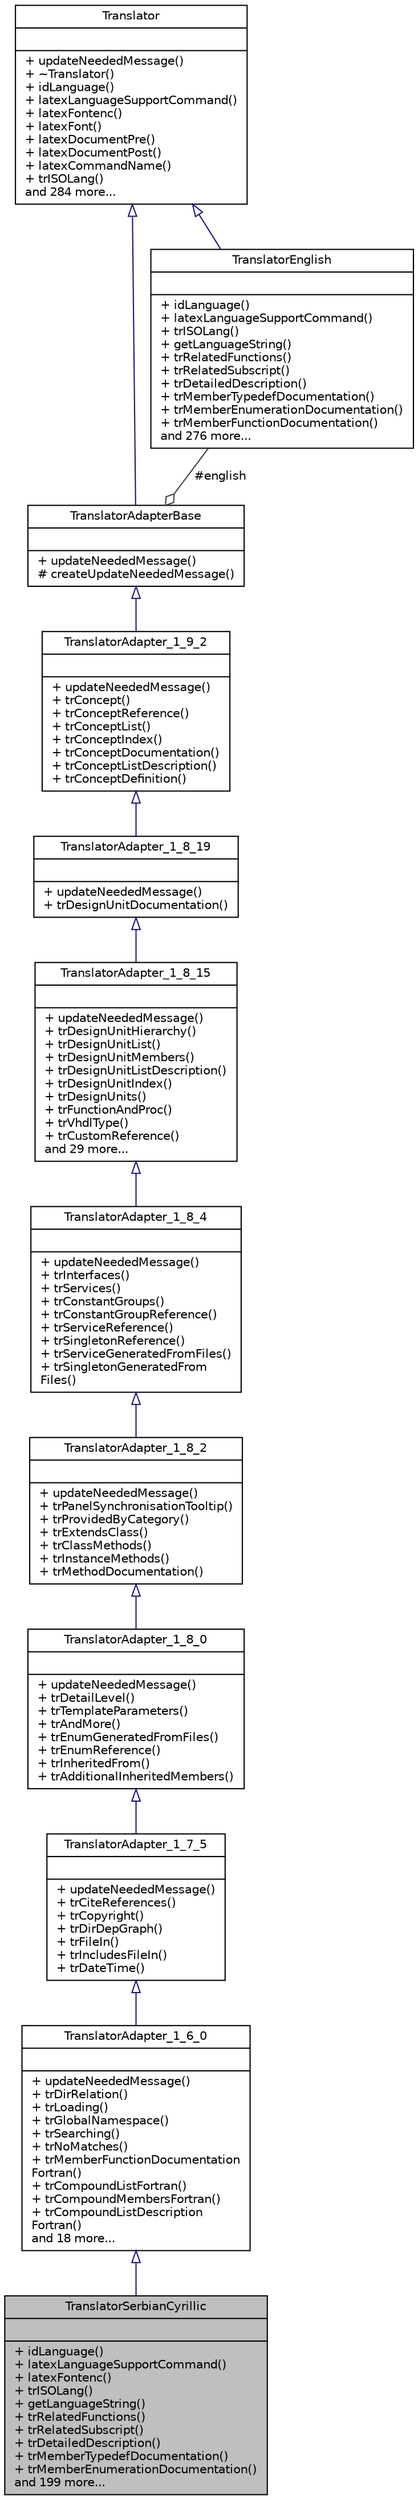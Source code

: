 digraph "TranslatorSerbianCyrillic"
{
 // LATEX_PDF_SIZE
  edge [fontname="Helvetica",fontsize="10",labelfontname="Helvetica",labelfontsize="10"];
  node [fontname="Helvetica",fontsize="10",shape=record];
  Node1 [label="{TranslatorSerbianCyrillic\n||+ idLanguage()\l+ latexLanguageSupportCommand()\l+ latexFontenc()\l+ trISOLang()\l+ getLanguageString()\l+ trRelatedFunctions()\l+ trRelatedSubscript()\l+ trDetailedDescription()\l+ trMemberTypedefDocumentation()\l+ trMemberEnumerationDocumentation()\land 199 more...\l}",height=0.2,width=0.4,color="black", fillcolor="grey75", style="filled", fontcolor="black",tooltip=" "];
  Node2 -> Node1 [dir="back",color="midnightblue",fontsize="10",style="solid",arrowtail="onormal"];
  Node2 [label="{TranslatorAdapter_1_6_0\n||+ updateNeededMessage()\l+ trDirRelation()\l+ trLoading()\l+ trGlobalNamespace()\l+ trSearching()\l+ trNoMatches()\l+ trMemberFunctionDocumentation\lFortran()\l+ trCompoundListFortran()\l+ trCompoundMembersFortran()\l+ trCompoundListDescription\lFortran()\land 18 more...\l}",height=0.2,width=0.4,color="black", fillcolor="white", style="filled",URL="$classTranslatorAdapter__1__6__0.html",tooltip=" "];
  Node3 -> Node2 [dir="back",color="midnightblue",fontsize="10",style="solid",arrowtail="onormal"];
  Node3 [label="{TranslatorAdapter_1_7_5\n||+ updateNeededMessage()\l+ trCiteReferences()\l+ trCopyright()\l+ trDirDepGraph()\l+ trFileIn()\l+ trIncludesFileIn()\l+ trDateTime()\l}",height=0.2,width=0.4,color="black", fillcolor="white", style="filled",URL="$classTranslatorAdapter__1__7__5.html",tooltip=" "];
  Node4 -> Node3 [dir="back",color="midnightblue",fontsize="10",style="solid",arrowtail="onormal"];
  Node4 [label="{TranslatorAdapter_1_8_0\n||+ updateNeededMessage()\l+ trDetailLevel()\l+ trTemplateParameters()\l+ trAndMore()\l+ trEnumGeneratedFromFiles()\l+ trEnumReference()\l+ trInheritedFrom()\l+ trAdditionalInheritedMembers()\l}",height=0.2,width=0.4,color="black", fillcolor="white", style="filled",URL="$classTranslatorAdapter__1__8__0.html",tooltip=" "];
  Node5 -> Node4 [dir="back",color="midnightblue",fontsize="10",style="solid",arrowtail="onormal"];
  Node5 [label="{TranslatorAdapter_1_8_2\n||+ updateNeededMessage()\l+ trPanelSynchronisationTooltip()\l+ trProvidedByCategory()\l+ trExtendsClass()\l+ trClassMethods()\l+ trInstanceMethods()\l+ trMethodDocumentation()\l}",height=0.2,width=0.4,color="black", fillcolor="white", style="filled",URL="$classTranslatorAdapter__1__8__2.html",tooltip=" "];
  Node6 -> Node5 [dir="back",color="midnightblue",fontsize="10",style="solid",arrowtail="onormal"];
  Node6 [label="{TranslatorAdapter_1_8_4\n||+ updateNeededMessage()\l+ trInterfaces()\l+ trServices()\l+ trConstantGroups()\l+ trConstantGroupReference()\l+ trServiceReference()\l+ trSingletonReference()\l+ trServiceGeneratedFromFiles()\l+ trSingletonGeneratedFrom\lFiles()\l}",height=0.2,width=0.4,color="black", fillcolor="white", style="filled",URL="$classTranslatorAdapter__1__8__4.html",tooltip=" "];
  Node7 -> Node6 [dir="back",color="midnightblue",fontsize="10",style="solid",arrowtail="onormal"];
  Node7 [label="{TranslatorAdapter_1_8_15\n||+ updateNeededMessage()\l+ trDesignUnitHierarchy()\l+ trDesignUnitList()\l+ trDesignUnitMembers()\l+ trDesignUnitListDescription()\l+ trDesignUnitIndex()\l+ trDesignUnits()\l+ trFunctionAndProc()\l+ trVhdlType()\l+ trCustomReference()\land 29 more...\l}",height=0.2,width=0.4,color="black", fillcolor="white", style="filled",URL="$classTranslatorAdapter__1__8__15.html",tooltip=" "];
  Node8 -> Node7 [dir="back",color="midnightblue",fontsize="10",style="solid",arrowtail="onormal"];
  Node8 [label="{TranslatorAdapter_1_8_19\n||+ updateNeededMessage()\l+ trDesignUnitDocumentation()\l}",height=0.2,width=0.4,color="black", fillcolor="white", style="filled",URL="$classTranslatorAdapter__1__8__19.html",tooltip=" "];
  Node9 -> Node8 [dir="back",color="midnightblue",fontsize="10",style="solid",arrowtail="onormal"];
  Node9 [label="{TranslatorAdapter_1_9_2\n||+ updateNeededMessage()\l+ trConcept()\l+ trConceptReference()\l+ trConceptList()\l+ trConceptIndex()\l+ trConceptDocumentation()\l+ trConceptListDescription()\l+ trConceptDefinition()\l}",height=0.2,width=0.4,color="black", fillcolor="white", style="filled",URL="$classTranslatorAdapter__1__9__2.html",tooltip=" "];
  Node10 -> Node9 [dir="back",color="midnightblue",fontsize="10",style="solid",arrowtail="onormal"];
  Node10 [label="{TranslatorAdapterBase\n||+ updateNeededMessage()\l# createUpdateNeededMessage()\l}",height=0.2,width=0.4,color="black", fillcolor="white", style="filled",URL="$classTranslatorAdapterBase.html",tooltip=" "];
  Node11 -> Node10 [dir="back",color="midnightblue",fontsize="10",style="solid",arrowtail="onormal"];
  Node11 [label="{Translator\n||+ updateNeededMessage()\l+ ~Translator()\l+ idLanguage()\l+ latexLanguageSupportCommand()\l+ latexFontenc()\l+ latexFont()\l+ latexDocumentPre()\l+ latexDocumentPost()\l+ latexCommandName()\l+ trISOLang()\land 284 more...\l}",height=0.2,width=0.4,color="black", fillcolor="white", style="filled",URL="$classTranslator.html",tooltip=" "];
  Node12 -> Node10 [color="grey25",fontsize="10",style="solid",label=" #english" ,arrowhead="odiamond"];
  Node12 [label="{TranslatorEnglish\n||+ idLanguage()\l+ latexLanguageSupportCommand()\l+ trISOLang()\l+ getLanguageString()\l+ trRelatedFunctions()\l+ trRelatedSubscript()\l+ trDetailedDescription()\l+ trMemberTypedefDocumentation()\l+ trMemberEnumerationDocumentation()\l+ trMemberFunctionDocumentation()\land 276 more...\l}",height=0.2,width=0.4,color="black", fillcolor="white", style="filled",URL="$classTranslatorEnglish.html",tooltip=" "];
  Node11 -> Node12 [dir="back",color="midnightblue",fontsize="10",style="solid",arrowtail="onormal"];
}
